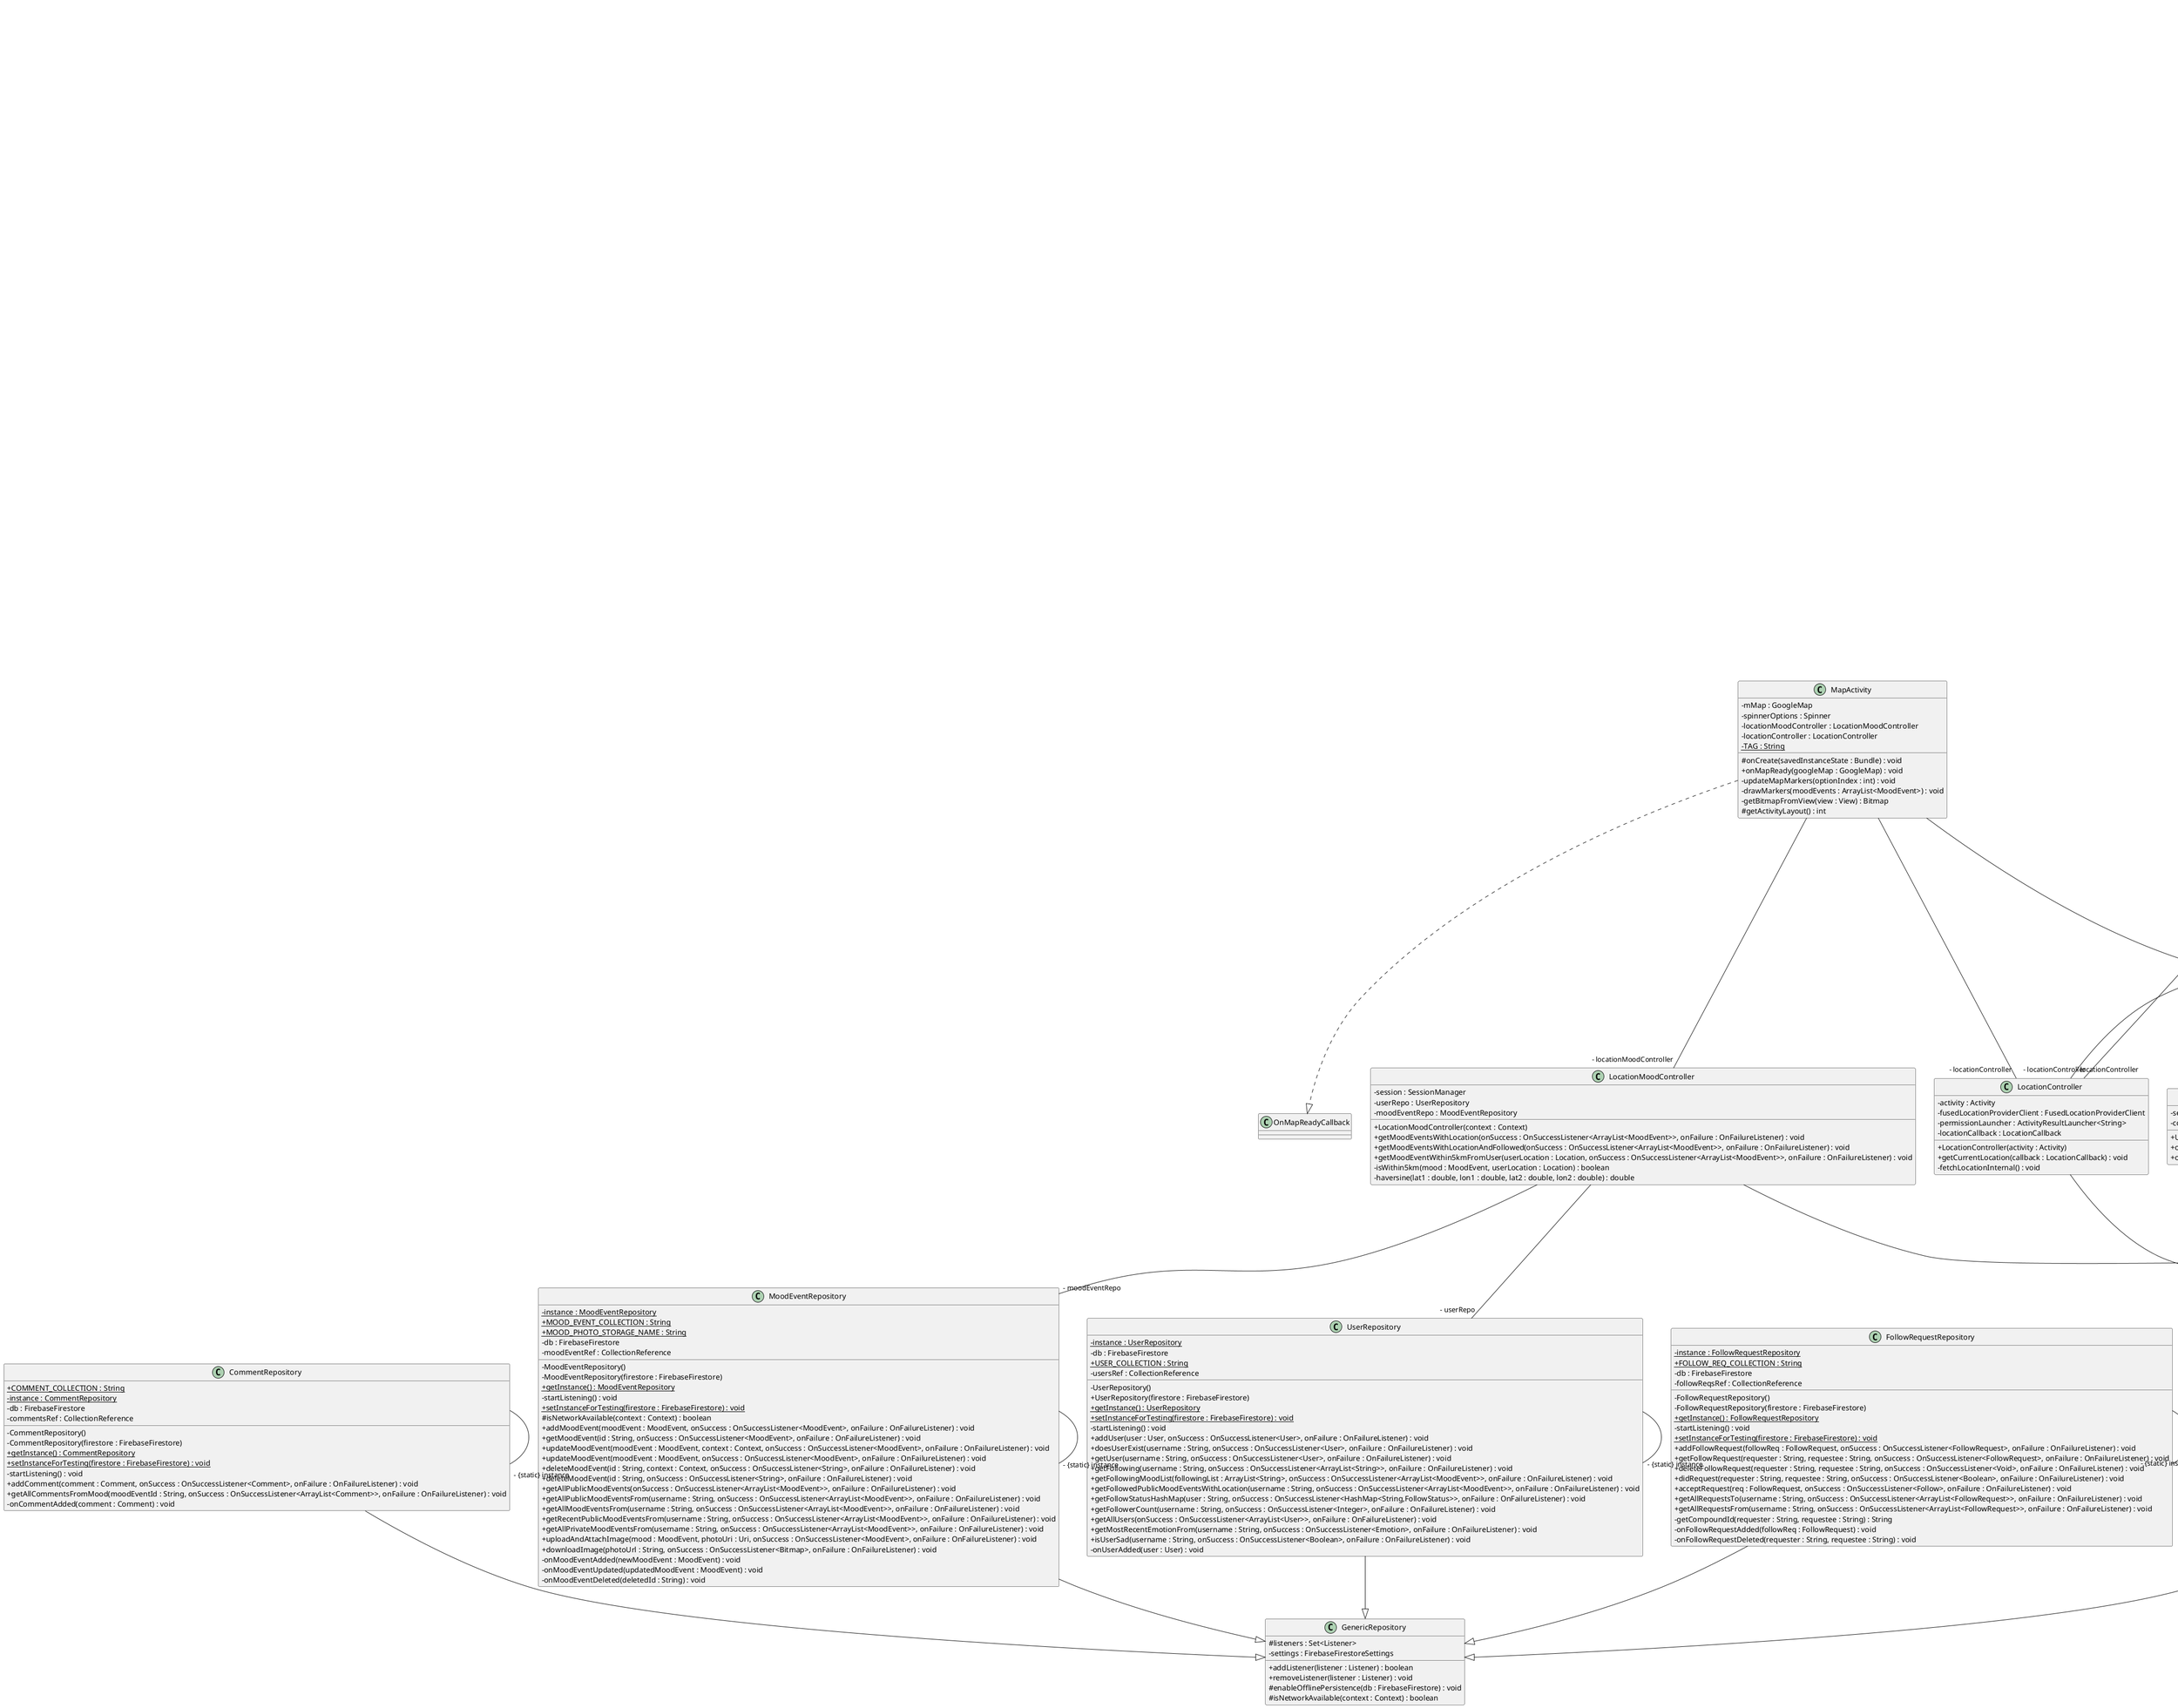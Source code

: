 @startuml
skinparam classAttributeIconSize 0
class FollowRequestsActivity{
controller : FollowRequestController
NoFollowRequests : TextView
+ setvisible() : void
+ setnotvisible() : void
# onCreate(savedInstanceState : Bundle) : void
# getActivityLayout() : int
}
FollowRequestsActivity --|> BaseActivity
class MoodHistoryController{
- poster : String
+ MoodHistoryController(context : Context, poster : String, onSuccess : OnSuccessListener<Void>, onFailure : OnFailureListener)
+ doesBelongInOriginal(mood : MoodEvent) : boolean
+ isPosterAllowed(poster : String) : boolean
}
MoodHistoryController --|> MoodListController
class MoodEvent{
+ {static} CREATOR : Creator<MoodEvent>
- id : String
- creationDateTime : Timestamp
- posterUsername : String
- dateTime : Timestamp
- emotion : Emotion
- isPrivate : Boolean
- socialSituation : SocialSituation
- text : String
- photoURL : String
- location : GeoPoint
+ MoodEvent()
+ MoodEvent(id : String, creationDateTime : Timestamp, posterUsername : String, dateTime : Timestamp, emotion : Emotion)
# MoodEvent(in : Parcel)
+ getId() : String
+ setId(id : String) : void
+ getCreationDateTime() : Timestamp
+ setCreationDateTime(creationDateTime : Timestamp) : void
+ getDateTime() : Timestamp
+ setDateTime(dateTime : Timestamp) : void
+ getPosterUsername() : String
+ setPosterUsername(posterUsername : String) : void
+ getEmotion() : Emotion
+ setEmotion(emotion : Emotion) : void
+ getSocialSituation() : SocialSituation
+ setSocialSituation(socialSituation : SocialSituation) : void
+ getText() : String
+ setText(text : String) : void
+ getPhotoURL() : String
+ setPhotoURL(photoURL : String) : void
+ getLocation() : GeoPoint
+ setLocation(location : GeoPoint) : void
+ getIsPrivate() : Boolean
+ setIsPrivate(isPrivate : Boolean) : void
+ getStability() : int
+ describeContents() : int
+ writeToParcel(parcel : Parcel, i : int) : void
+ equals(obj : Object) : boolean
+ hashCode() : int
+ toString() : String
}
MoodEvent ..|> Serializable
MoodEvent ..|> Parcelable
class FollowRequestRepository{
- {static} instance : FollowRequestRepository
+ {static} FOLLOW_REQ_COLLECTION : String
- db : FirebaseFirestore
- followReqsRef : CollectionReference
- FollowRequestRepository()
- FollowRequestRepository(firestore : FirebaseFirestore)
+ {static} getInstance() : FollowRequestRepository
- startListening() : void
+ {static} setInstanceForTesting(firestore : FirebaseFirestore) : void
+ addFollowRequest(followReq : FollowRequest, onSuccess : OnSuccessListener<FollowRequest>, onFailure : OnFailureListener) : void
+ getFollowRequest(requester : String, requestee : String, onSuccess : OnSuccessListener<FollowRequest>, onFailure : OnFailureListener) : void
+ deleteFollowRequest(requester : String, requestee : String, onSuccess : OnSuccessListener<Void>, onFailure : OnFailureListener) : void
+ didRequest(requester : String, requestee : String, onSuccess : OnSuccessListener<Boolean>, onFailure : OnFailureListener) : void
+ acceptRequest(req : FollowRequest, onSuccess : OnSuccessListener<Follow>, onFailure : OnFailureListener) : void
+ getAllRequestsTo(username : String, onSuccess : OnSuccessListener<ArrayList<FollowRequest>>, onFailure : OnFailureListener) : void
+ getAllRequestsFrom(username : String, onSuccess : OnSuccessListener<ArrayList<FollowRequest>>, onFailure : OnFailureListener) : void
- getCompoundId(requester : String, requestee : String) : String
- onFollowRequestAdded(followReq : FollowRequest) : void
- onFollowRequestDeleted(requester : String, requestee : String) : void
}
FollowRequestRepository --|> GenericRepository
class LoginActivity{
- usernameEditText : EditText
- loginController : LoginController
# onCreate(savedInstanceState : Bundle) : void
- loginUser() : void
}
LoginActivity --|> AppCompatActivity
class LocationController{
- activity : Activity
- fusedLocationProviderClient : FusedLocationProviderClient
- permissionLauncher : ActivityResultLauncher<String>
- locationCallback : LocationCallback
+ LocationController(activity : Activity)
+ getCurrentLocation(callback : LocationCallback) : void
- fetchLocationInternal() : void
}
class UpdateOrDeleteMoodEventActivity{
- imageCache : LruCache<String,Bitmap>
- spinnerMood : Spinner
- spinnerSocial : Spinner
- checkShareLocation : CheckBox
- privateCheckbox : CheckBox
- moodTextEditText : EditText
- updateOrDeleteMoodEventController : UpdateOrDeleteMoodEventController
- locationController : LocationController
- photoImgView : ImageView
- {static} LOCATION_PERMISSION_REQUEST_CODE : int
# onCreate(savedInstanceState : Bundle) : void
- onUpdateMoodEvent(moodToUpdate : MoodEvent) : void
- onDeleteMoodEvent(moodEventToUpdateOrDelete : MoodEvent) : void
- initializeBorderColors() : void
+ onRequestPermissionsResult(requestCode : int, permissions : String[], grantResults : int[]) : void
- handleException(e : Exception) : void
}
UpdateOrDeleteMoodEventActivity --|> AppCompatActivity
class FollowingMoodEventListActivity{
# onCreate(savedInstanceState : Bundle) : void
}
FollowingMoodEventListActivity --|> MoodListActivity
class UserRepository{
- {static} instance : UserRepository
- db : FirebaseFirestore
+ {static} USER_COLLECTION : String
- usersRef : CollectionReference
- UserRepository()
+ UserRepository(firestore : FirebaseFirestore)
+ {static} getInstance() : UserRepository
+ {static} setInstanceForTesting(firestore : FirebaseFirestore) : void
- startListening() : void
+ addUser(user : User, onSuccess : OnSuccessListener<User>, onFailure : OnFailureListener) : void
+ doesUserExist(username : String, onSuccess : OnSuccessListener<User>, onFailure : OnFailureListener) : void
+ getUser(username : String, onSuccess : OnSuccessListener<User>, onFailure : OnFailureListener) : void
+ getFollowing(username : String, onSuccess : OnSuccessListener<ArrayList<String>>, onFailure : OnFailureListener) : void
+ getFollowingMoodList(followingList : ArrayList<String>, onSuccess : OnSuccessListener<ArrayList<MoodEvent>>, onFailure : OnFailureListener) : void
+ getFollowedPublicMoodEventsWithLocation(username : String, onSuccess : OnSuccessListener<ArrayList<MoodEvent>>, onFailure : OnFailureListener) : void
+ getFollowStatusHashMap(user : String, onSuccess : OnSuccessListener<HashMap<String,FollowStatus>>, onFailure : OnFailureListener) : void
+ getFollowerCount(username : String, onSuccess : OnSuccessListener<Integer>, onFailure : OnFailureListener) : void
+ getAllUsers(onSuccess : OnSuccessListener<ArrayList<User>>, onFailure : OnFailureListener) : void
+ getMostRecentEmotionFrom(username : String, onSuccess : OnSuccessListener<Emotion>, onFailure : OnFailureListener) : void
+ isUserSad(username : String, onSuccess : OnSuccessListener<Boolean>, onFailure : OnFailureListener) : void
- onUserAdded(user : User) : void
}
UserRepository --|> GenericRepository
class LoginController{
- authManager : AuthManager
+ LoginController()
+ LoginController(context : Context)
+ onLoginUser(username : String, password : String, onSuccess : OnSuccessListener<User>, onFailure : OnFailureListener) : void
+ setAuthManager(authManager : AuthManager) : void
}
class ImageViewScrolling{
- currentImage : ImageView
- nextImage : ImageView
- oldValue : int
- eventEnd : SpinEventEndListener
+ ImageViewScrolling(context : Context)
+ ImageViewScrolling(context : Context, attrs : AttributeSet)
- init(context : Context) : void
+ setValueRandom(imageIndex : int, rotateCount : int) : void
- setImage(imageView : ImageView, index : int) : void
+ getValue() : int
+ setEventEnd(eventEnd : SpinEventEndListener) : void
}
ImageViewScrolling --|> FrameLayout
class DiscoverActivity{
# onCreate(savedInstanceState : Bundle) : void
}
DiscoverActivity --|> MoodListActivity
class PersonalJournalController{
+ PersonalJournalController(context : Context, onSuccess : OnSuccessListener<Void>, onFailure : OnFailureListener)
+ doesBelongInOriginal(mood : MoodEvent) : boolean
+ isPosterAllowed(poster : String) : boolean
}
PersonalJournalController --|> MoodListController
class FollowButton{
- context : Context
- loggedInUser : String
- profileUser : String
- followStatus : UserRepository.FollowStatus
+ FollowButton(context : Context, attrs : AttributeSet)
+ initialize(profileUser : String, followStatus : UserRepository.FollowStatus) : void
- setStyles() : void
- onClick(view : View) : void
+ hide() : void
- handleException(e : Exception) : void
+ setFollowStatus(followStatus : UserRepository.FollowStatus) : void
+ getFollowStatus() : UserRepository.FollowStatus
}
FollowButton --|> AppCompatButton
class MoodEventRepository{
- {static} instance : MoodEventRepository
+ {static} MOOD_EVENT_COLLECTION : String
+ {static} MOOD_PHOTO_STORAGE_NAME : String
- db : FirebaseFirestore
- moodEventRef : CollectionReference
- MoodEventRepository()
- MoodEventRepository(firestore : FirebaseFirestore)
+ {static} getInstance() : MoodEventRepository
- startListening() : void
+ {static} setInstanceForTesting(firestore : FirebaseFirestore) : void
# isNetworkAvailable(context : Context) : boolean
+ addMoodEvent(moodEvent : MoodEvent, onSuccess : OnSuccessListener<MoodEvent>, onFailure : OnFailureListener) : void
+ getMoodEvent(id : String, onSuccess : OnSuccessListener<MoodEvent>, onFailure : OnFailureListener) : void
+ updateMoodEvent(moodEvent : MoodEvent, context : Context, onSuccess : OnSuccessListener<MoodEvent>, onFailure : OnFailureListener) : void
+ updateMoodEvent(moodEvent : MoodEvent, onSuccess : OnSuccessListener<MoodEvent>, onFailure : OnFailureListener) : void
+ deleteMoodEvent(id : String, context : Context, onSuccess : OnSuccessListener<String>, onFailure : OnFailureListener) : void
+ deleteMoodEvent(id : String, onSuccess : OnSuccessListener<String>, onFailure : OnFailureListener) : void
+ getAllPublicMoodEvents(onSuccess : OnSuccessListener<ArrayList<MoodEvent>>, onFailure : OnFailureListener) : void
+ getAllPublicMoodEventsFrom(username : String, onSuccess : OnSuccessListener<ArrayList<MoodEvent>>, onFailure : OnFailureListener) : void
+ getAllMoodEventsFrom(username : String, onSuccess : OnSuccessListener<ArrayList<MoodEvent>>, onFailure : OnFailureListener) : void
+ getRecentPublicMoodEventsFrom(username : String, onSuccess : OnSuccessListener<ArrayList<MoodEvent>>, onFailure : OnFailureListener) : void
+ getAllPrivateMoodEventsFrom(username : String, onSuccess : OnSuccessListener<ArrayList<MoodEvent>>, onFailure : OnFailureListener) : void
+ uploadAndAttachImage(mood : MoodEvent, photoUri : Uri, onSuccess : OnSuccessListener<MoodEvent>, onFailure : OnFailureListener) : void
+ downloadImage(photoUrl : String, onSuccess : OnSuccessListener<Bitmap>, onFailure : OnFailureListener) : void
- onMoodEventAdded(newMoodEvent : MoodEvent) : void
- onMoodEventUpdated(updatedMoodEvent : MoodEvent) : void
- onMoodEventDeleted(deletedId : String) : void
}
MoodEventRepository --|> GenericRepository
class SearchResultArrayAdapter{
- context : Context
- users : ArrayList<User>
- followStatus : HashMap<String,UserRepository.FollowStatus>
- emotionCache : HashMap<String,Emotion>
+ SearchResultArrayAdapter(context : Context, users : ArrayList<User>, followStatus : HashMap<String,UserRepository.FollowStatus>)
+ getView(position : int, convertView : View, parent : ViewGroup) : View
+ followStatusPut(otherUser : String, status : UserRepository.FollowStatus) : void
}
SearchResultArrayAdapter --|> ArrayAdapter
class SearchController{
- context : Context
- session : SessionManager
- allUsers : ArrayList<User>
- searchResult : ArrayList<User>
- adapter : SearchResultArrayAdapter
- followStatus : HashMap<String,UserRepository.FollowStatus>
+ SearchController(context : Context)
+ initializeAdapter(onSuccess : OnSuccessListener<Void>, onFailure : OnFailureListener) : void
+ searchUsers(searchText : String) : void
+ onUserAdded(newUser : User) : void
+ onFollowAdded(follow : Follow) : void
+ onFollowDeleted(followerUsername : String, followedUsername : String) : void
+ onFollowRequestAdded(followRequest : FollowRequest) : void
+ onFollowRequestDeleted(requester : String, requestee : String) : void
+ getAdapter() : SearchResultArrayAdapter
# notifyAdapter() : void
}
SearchController ..|> UserListener
SearchController ..|> FollowListener
SearchController ..|> FollowRequestListener
class User{
- username : String
- hashedPassword : String
- name : String
- email : String
- joinDateTime : Timestamp
+ User()
+ User(username : String, hashedPassword : String, name : String, email : String)
+ User(username : String, hashedPassword : String, name : String, email : String, joinDateTime : Timestamp)
+ getUsername() : String
+ setUsername(username : String) : void
+ getHashedPassword() : String
+ setHashedPassword(hashedPassword : String) : void
+ getName() : String
+ setName(name : String) : void
+ getEmail() : String
+ setEmail(email : String) : void
+ getJoinDateTime() : Timestamp
+ setJoinDateTime(joinDateTime : Timestamp) : void
}
User ..|> Serializable
class Comment{
- id : String
- moodEventId : String
- timestamp : Timestamp
- posterUsername : String
- text : String
+ Comment()
+ getId() : String
+ setId(id : String) : void
+ getMoodEventId() : String
+ setMoodEventId(moodEventId : String) : void
+ getTimestamp() : Timestamp
+ setTimestamp(timestamp : Timestamp) : void
+ getPosterUsername() : String
+ setPosterUsername(posterUsername : String) : void
+ getText() : String
+ setText(text : String) : void
}
Comment ..|> Serializable
class UserProfileActivity{
- controller : MoodListController
- followButton : FollowButton
- session : SessionManager
- targetUser : String
- followerCountTv : TextView
- moodListView : MoodListView
- backBtn : ImageButton
# onCreate(savedInstanceState : Bundle) : void
# getActivityLayout() : int
+ onFollowAdded(follow : Follow) : void
+ onFollowDeleted(followerUsername : String, followedUsername : String) : void
- initMyProfile() : void
+ onFollowRequestAdded(followRequest : FollowRequest) : void
+ onFollowRequestDeleted(requester : String, requestee : String) : void
}
UserProfileActivity ..|> FollowListener
UserProfileActivity ..|> FollowRequestListener
UserProfileActivity --|> BaseActivity
class BaseActivity{
- MOOD_FOLLOWING_LIST_UNSELECTED : Drawable
- MOOD_FOLLOWING_LIST_SELECTED : Drawable
- DISCOVER_UNSELECTED : Drawable
- DISCOVER_SELECTED : Drawable
- SEARCH_UNSELECTED : Drawable
- SEARCH_SELECTED : Drawable
- MAP_UNSELECTED : Drawable
- MAP_SELECTED : Drawable
- PROFILE_UNSELECTED : Drawable
- PROFILE_SELECTED : Drawable
- moodFollowingListBtn : ImageButton
- discoverBtn : ImageButton
- searchBtn : ImageButton
- mapBtn : ImageButton
- profileBtn : ImageButton
# onCreate(savedInstanceState : Bundle) : void
# {abstract} getActivityLayout() : int
# deselectAllHeaderButtons() : void
# selectMoodFollowingListHeaderButton() : void
# selectDiscoverHeaderButton() : void
# selectSearchHeaderButton() : void
# selectMapHeaderButton() : void
# selectProfileHeaderButton() : void
}
BaseActivity --|> AppCompatActivity
class FollowRequest{
- requester : String
- requestee : String
- timestamp : Timestamp
+ FollowRequest()
+ FollowRequest(requester : String, requestee : String, timestamp : Timestamp)
+ getRequester() : String
+ setRequester(requester : String) : void
+ getRequestee() : String
+ setRequestee(requestee : String) : void
+ getTimestamp() : Timestamp
+ setTimestamp(timestamp : Timestamp) : void
}
FollowRequest ..|> Serializable
class FollowRequestController{
- user : String
- context : Context
- adapter : FollowRequestArrayAdapter
- reqs : ArrayList<FollowRequest>
+ FollowRequestController()
+ FollowRequestController(context : Context, onSuccess : OnSuccessListener<Void>, onFailure : OnFailureListener)
+ onFollowRequestAdded(followRequest : FollowRequest) : void
+ onFollowRequestDeleted(requester : String, requestee : String) : void
# insertReq(req : FollowRequest) : void
- notifyAdapter() : void
+ getAdapter() : FollowRequestArrayAdapter
+ getReqs() : ArrayList<FollowRequest>
+ setReqs(reqs : ArrayList<FollowRequest>) : void
- updateEmptyState() : void
}
FollowRequestController ..|> FollowRequestListener
class LocationMoodController{
- session : SessionManager
- userRepo : UserRepository
- moodEventRepo : MoodEventRepository
+ LocationMoodController(context : Context)
+ getMoodEventsWithLocation(onSuccess : OnSuccessListener<ArrayList<MoodEvent>>, onFailure : OnFailureListener) : void
+ getMoodEventsWithLocationAndFollowed(onSuccess : OnSuccessListener<ArrayList<MoodEvent>>, onFailure : OnFailureListener) : void
+ getMoodEventWithin5kmFromUser(userLocation : Location, onSuccess : OnSuccessListener<ArrayList<MoodEvent>>, onFailure : OnFailureListener) : void
- isWithin5km(mood : MoodEvent, userLocation : Location) : boolean
- haversine(lat1 : double, lon1 : double, lat2 : double, lon2 : double) : double
}
class DiscoverController{
+ DiscoverController(context : Context, onSuccess : OnSuccessListener<Void>, onFailure : OnFailureListener)
+ doesBelongInOriginal(mood : MoodEvent) : boolean
+ isPosterAllowed(poster : String) : boolean
}
DiscoverController --|> MoodListController
class SignUpController{
- authManager : AuthManager
+ SignUpController()
+ SignUpController(context : Context)
+ onSignUpUser(email : String, confirmEmail : String, name : String, username : String, password : String, confirmPassword : String, onSuccess : OnSuccessListener<User>, onFailure : OnFailureListener) : void
}
class MoodAddActivity{
- {static} TAG : String
- {static} SELECT_PICTURE : int
- addMoodController : AddMoodController
- locationController : LocationController
- session : SessionManager
- spinnerMood : Spinner
- spinnerSocial : Spinner
- checkShareLocation : CheckBox
- privateCheckBox : CheckBox
- etReasonWhyText : EditText
- datePicked : EditText
- btnInsertImage : ImageButton
- btnSubmit : Button
- selectedImageUri : Uri
- socialSituation : SocialSituation
# onCreate(savedInstanceState : Bundle) : void
- initViews() : void
- setupMoodSpinner() : void
- setupSocialSpinner() : void
- setupDatePicker() : void
- setupListeners() : void
- handleSubmit() : void
- submitMood(mood : MoodEvent) : void
# onActivityResult(requestCode : int, resultCode : int, data : Intent) : void
}
MoodAddActivity --|> AppCompatActivity
class CommentArrayAdapter{
- context : Context
- commentsForMoodEvent : ArrayList<Comment>
+ CommentArrayAdapter(context : Context, comments : ArrayList<Comment>)
+ getView(position : int, convertView : View, parent : ViewGroup) : View
}
CommentArrayAdapter --|> ArrayAdapter
class SearchActivity{
- controller : SearchController
# onCreate(savedInstanceState : Bundle) : void
# getActivityLayout() : int
}
SearchActivity --|> BaseActivity
class MapActivity{
- mMap : GoogleMap
- spinnerOptions : Spinner
- locationMoodController : LocationMoodController
- locationController : LocationController
- {static} TAG : String
# onCreate(savedInstanceState : Bundle) : void
+ onMapReady(googleMap : GoogleMap) : void
- updateMapMarkers(optionIndex : int) : void
- drawMarkers(moodEvents : ArrayList<MoodEvent>) : void
- getBitmapFromView(view : View) : Bitmap
# getActivityLayout() : int
}
MapActivity ..|> OnMapReadyCallback
MapActivity --|> BaseActivity
class SignUpActivity{
- signUpController : SignUpController
- nameField : EditText
- emailField : EditText
- confirmEmailField : EditText
- usernameField : EditText
- passwordField : EditText
- confirmPasswordField : EditText
# onCreate(savedInstanceState : Bundle) : void
- signUpUser() : void
}
SignUpActivity --|> AppCompatActivity
class MoodEventArrayAdapter{
- isUsernameActive : boolean
- moodEvents : ArrayList<MoodEvent>
- context : Context
- followStatus : HashMap<String,UserRepository.FollowStatus>
- imageCache : LruCache<String,Bitmap>
+ MoodEventArrayAdapter(context : Context, moodEvents : ArrayList<MoodEvent>, followStatus : HashMap<String,UserRepository.FollowStatus>)
+ getView(position : int, convertView : View, parent : ViewGroup) : View
+ getItemViewType(position : int) : int
+ getViewTypeCount() : int
- handleException(e : Exception) : void
+ followStatusPut(otherUser : String, status : UserRepository.FollowStatus) : void
+ deactivateUsernames() : void
}
MoodEventArrayAdapter --|> ArrayAdapter
class SlotMachineActivity{
+ {static} IMG_COUNT : int
- spinBtn : Button
- image : ImageViewScrolling
- image2 : ImageViewScrolling
- image3 : ImageViewScrolling
- textScore : TextView
- countDone : int
- score : int
# onCreate(savedInstanceState : Bundle) : void
+ onSpinFinish(result : int, count : int) : void
}
SlotMachineActivity ..|> SpinEventEndListener
SlotMachineActivity --|> AppCompatActivity
class GenericTextWatcher{
- editText : EditText
- errorMsg : String
- confrimEditText : EditText
- reasonWhy : String
+ GenericTextWatcher(editText : EditText, errorMsg : String)
+ GenericTextWatcher(editText : EditText, confrimEditText : EditText, errorMsg : String)
+ GenericTextWatcher(editText : EditText, errorMsg : String, reasonWhy : String)
+ beforeTextChanged(charSequence : CharSequence, i : int, i1 : int, i2 : int) : void
+ onTextChanged(charSequence : CharSequence, i : int, i1 : int, i2 : int) : void
+ afterTextChanged(editable : Editable) : void
+ valid() : void
+ validateReasonWhy() : void
}
GenericTextWatcher ..|> TextWatcher
class MoodListController{
# context : Context
# filter : MoodEventListFilter
# originalMoodEventList : ArrayList<MoodEvent>
# filteredMoodEventList : ArrayList<MoodEvent>
# moodAdapter : MoodEventArrayAdapter
# session : SessionManager
- view : MoodListActivity
+ MoodListController(context : Context)
# initializeArrayAdapter(moodEvents : ArrayList<MoodEvent>, followStatus : HashMap<String,UserRepository.FollowStatus>) : void
- initSlotMachineAd() : void
+ checkIfSlotMachineAdShouldShow() : void
+ {abstract} doesBelongInOriginal(mood : MoodEvent) : boolean
+ {abstract} isPosterAllowed(poster : String) : boolean
+ saveFilter() : void
+ onFollowAdded(follow : Follow) : void
+ onFollowDeleted(followerUsername : String, followedUsername : String) : void
+ onFollowRequestAdded(followRequest : FollowRequest) : void
+ onFollowRequestDeleted(requester : String, requestee : String) : void
# shouldUpdateOnFollowStatusUpdate(user : String, poster : String) : boolean
+ onMoodEventAdded(newMoodEvent : MoodEvent) : void
+ onMoodEventDeleted(deletedId : String) : void
+ onMoodEventUpdated(updatedMoodEvent : MoodEvent) : void
# insertMoodEventSortedDateTime(sortedMoods : ArrayList<MoodEvent>, mood : MoodEvent) : void
# notifyAdapter() : void
# handleError(msg : String, e : Exception) : void
+ getFilter() : MoodEventListFilter
+ getMoodAdapter() : MoodEventArrayAdapter
}
MoodListController ..|> MoodEventListener
MoodListController ..|> FollowListener
MoodListController ..|> FollowRequestListener
class MoodListView{
- context : Context
- isSlotMachineAdOn : Boolean
+ MoodListView(context : Context)
+ MoodListView(context : Context, attrs : AttributeSet)
+ setAdapter(adapter : MoodEventArrayAdapter) : void
+ setSlotMachineAdOn(slotMachineAdOn : Boolean) : void
}
MoodListView --|> ListView
class MarkerData{
coordinate : LatLng
emoticon : String
username : String
MarkerData(coordinate : LatLng, emoticon : String, username : String)
}
class AddMoodController{
- loggedInUser : String
- context : Context
+ AddMoodController()
+ AddMoodController(context : Context)
+ onSubmitMood(mood : MoodEvent, photoUri : Uri, onSuccess : OnSuccessListener<MoodEvent>, onFailure : OnFailureListener) : void
- getImageSize(imageUri : Uri) : long
+ setLoggedInUser(loggedInUser : String) : void
}
class SessionManager{
- {static} preferenceName : String
- {static} isLoggedInKey : String
- {static} usernameKey : String
- prefs : SharedPreferences
- editor : SharedPreferences.Editor
+ SessionManager(context : Context)
+ saveSession(username : String) : void
+ isLoggedIn() : boolean
+ getUsername() : String
+ logout() : void
}
class FollowRepository{
- {static} instance : FollowRepository
+ {static} FOLLOW_COLLECTION : String
- db : FirebaseFirestore
- followsRef : CollectionReference
- FollowRepository()
- FollowRepository(firestore : FirebaseFirestore)
+ {static} getInstance() : FollowRepository
- startListening() : void
+ {static} setInstanceForTesting(firestore : FirebaseFirestore) : void
+ addFollow(follow : Follow, onSuccess : OnSuccessListener<Follow>, onFailure : OnFailureListener) : void
+ getFollow(followerUsername : String, followedUsername : String, onSuccess : OnSuccessListener<Follow>, onFailure : OnFailureListener) : void
+ deleteFollow(followerUsername : String, followedUsername : String, onSuccess : OnSuccessListener<Void>, onFailure : OnFailureListener) : void
+ isFollowing(followerUsername : String, followedUsername : String, onSuccess : OnSuccessListener<Boolean>, onFailure : OnFailureListener) : void
+ {static} getCompoundId(followerUsername : String, followedUsername : String) : String
- onFollowAdded(follow : Follow) : void
- onFollowDeleted(followerUsername : String, followedUsername : String) : void
}
FollowRepository --|> GenericRepository
class FollowingMoodListController{
- moodCount : HashMap<String,Integer>
+ FollowingMoodListController(context : Context, onSuccess : OnSuccessListener<Void>, onFailure : OnFailureListener)
- isFollowing(username : String) : boolean
- insertInMoodLists(mood : MoodEvent) : boolean
- removeFromMoodLists(id : String) : boolean
+ doesBelongInOriginal(mood : MoodEvent) : boolean
+ isPosterAllowed(poster : String) : boolean
+ onMoodEventAdded(newMoodEvent : MoodEvent) : void
+ onMoodEventUpdated(updatedMoodEvent : MoodEvent) : void
+ onMoodEventDeleted(deletedId : String) : void
+ onFollowAdded(follow : Follow) : void
+ onFollowDeleted(followerUsername : String, followedUsername : String) : void
}
FollowingMoodListController --|> MoodListController
class MainActivity{
# onCreate(savedInstanceState : Bundle) : void
}
MainActivity --|> AppCompatActivity
class Follow{
- followerUsername : String
- followedUsername : String
- timestamp : Timestamp
+ Follow()
+ Follow(followerUser : String, followedUser : String)
+ Follow(followerUsername : String, followedUsername : String, timestamp : Timestamp)
+ getFollowerUsername() : String
+ setFollowerUsername(followerUsername : String) : void
+ getFollowedUsername() : String
+ setFollowedUsername(followedUsername : String) : void
+ getTimestamp() : Timestamp
+ setTimestamp(timestamp : Timestamp) : void
}
Follow ..|> Serializable
class AuthManager{
- sessionManager : SessionManager
+ AuthManager(context : Context)
+ login(username : String, password : String, onSuccess : OnSuccessListener<User>, onFailure : OnFailureListener) : void
+ signUp(username : String, password : String, name : String, email : String, onSuccess : OnSuccessListener<User>, onFailure : OnFailureListener) : void
- hashPassword(password : String) : String
}
class GenericRepository{
# listeners : Set<Listener>
- settings : FirebaseFirestoreSettings
+ addListener(listener : Listener) : boolean
+ removeListener(listener : Listener) : void
# enableOfflinePersistence(db : FirebaseFirestore) : void
# isNetworkAvailable(context : Context) : boolean
}
class MoodEventListFilter{
- minDateTime : Timestamp
- maxDateTime : Timestamp
- emotion : Emotion
- reasonWhyTextKeyword : String
- sharedLocation : boolean
+ MoodEventListFilter()
+ MoodEventListFilter(minDateTime : Timestamp, maxDateTime : Timestamp, emotion : Emotion, reasonWhyTextKeyword : String, sharedLocation : boolean)
+ applyFilter(unfilteredMoodEventList : ArrayList<MoodEvent>) : ArrayList<MoodEvent>
+ wouldBeFiltered(mood : MoodEvent) : boolean
+ getMinDateTime() : Timestamp
+ setMinDateTime(minDateTime : Timestamp) : void
+ clearMinDateTime() : void
+ getMaxDateTime() : Timestamp
+ setMaxDateTime(maxDateTime : Timestamp) : void
+ clearMaxDateTime() : void
+ getEmotion() : Emotion
+ setEmotion(emotion : Emotion) : void
+ clearEmotion() : void
+ getReasonWhyTextKeyword() : String
+ setReasonWhyTextKeyword(reasonWhyTextKeyword : String) : void
+ clearReasonWhyKeyword() : void
+ setSharedLocation() : void
+ clearSharedLocation() : void
}
class EnhancedMoodActivity{
- controller : CommentController
- mood : MoodEvent
# onCreate(savedInstanceState : Bundle) : void
- populateUI() : void
- setUpPhotoDisplay() : void
- handleException(e : Exception) : void
}
EnhancedMoodActivity --|> AppCompatActivity
class MoodListActivity{
# controller : MoodListController
# moodListView : MoodListView
- slotMachineAdView : View
# onCreate(savedInstanceState : Bundle) : void
- initializeMinDateFilter() : void
- initializeMaxDateFilter() : void
- initializeEmotionSpinner() : void
- initializeReasonWhyKeywordFilter() : void
- showDatePickerDialog(defaultTimestamp : Timestamp, listener : DatePickerDialog.OnDateSetListener) : void
+ showSlotMachineAd(show : boolean) : void
# getActivityLayout() : int
# handleException(e : Exception) : void
+ getSlotMachineAdView() : View
+ getMoodListView() : MoodListView
}
MoodListActivity --|> BaseActivity
class FollowRequestArrayAdapter{
- context : Context
- requests : ArrayList<FollowRequest>
+ FollowRequestArrayAdapter(context : Context, reqs : ArrayList<FollowRequest>)
+ getView(position : int, convertView : View, parent : ViewGroup) : View
- handleException(e : Exception) : void
}
FollowRequestArrayAdapter --|> ArrayAdapter
class CommentController{
- commenter : String
- context : Context
- commentArrayAdapter : CommentArrayAdapter
- commentsList : ArrayList<Comment>
- moodEventToComment : MoodEvent
+ CommentController(moodEvent : MoodEvent, context : Context, onSuccessListener : OnSuccessListener<Void>, onFailureListener : OnFailureListener)
+ onCommentAdded(comment : Comment) : void
- notifyAdapter() : void
+ getAdapter() : CommentArrayAdapter
+ addComment(commentText : String) : void
}
CommentController ..|> CommentListener
class CommentRepository{
+ {static} COMMENT_COLLECTION : String
- {static} instance : CommentRepository
- db : FirebaseFirestore
- commentsRef : CollectionReference
- CommentRepository()
- CommentRepository(firestore : FirebaseFirestore)
+ {static} getInstance() : CommentRepository
+ {static} setInstanceForTesting(firestore : FirebaseFirestore) : void
- startListening() : void
+ addComment(comment : Comment, onSuccess : OnSuccessListener<Comment>, onFailure : OnFailureListener) : void
+ getAllCommentsFromMood(moodEventId : String, onSuccess : OnSuccessListener<ArrayList<Comment>>, onFailure : OnFailureListener) : void
- onCommentAdded(comment : Comment) : void
}
CommentRepository --|> GenericRepository
class UpdateOrDeleteMoodEventController{
- session : SessionManager
- context : Context
+ UpdateOrDeleteMoodEventController(context : Context)
+ onUpdateMoodEvent(moodEvent : MoodEvent, onSuccess : OnSuccessListener<MoodEvent>, onFailure : OnFailureListener) : void
+ onDeleteMoodEvent(moodEvent : MoodEvent, onSuccess : OnSuccessListener<String>, onFailure : OnFailureListener) : void
}
FollowRequestsActivity--"controller" FollowRequestController
MoodEvent--"- emotion" Emotion
MoodEvent--"- socialSituation" SocialSituation
FollowRequestRepository--"- {static} instance" FollowRequestRepository
LoginActivity--"- loginController" LoginController
LocationController--"- locationCallback" LocationCallback
UpdateOrDeleteMoodEventActivity--"- updateOrDeleteMoodEventController" UpdateOrDeleteMoodEventController
UpdateOrDeleteMoodEventActivity--"- locationController" LocationController
UserRepository--"- {static} instance" UserRepository
LoginController--"- authManager" AuthManager
ImageViewScrolling--"- eventEnd" SpinEventEndListener
MoodEventRepository--"- {static} instance" MoodEventRepository
SearchController--"- session" SessionManager
SearchController--"- adapter" SearchResultArrayAdapter
UserProfileActivity--"- controller" MoodListController
UserProfileActivity--"- followButton" FollowButton
UserProfileActivity--"- session" SessionManager
UserProfileActivity--"- moodListView" MoodListView
FollowRequestController--"- adapter" FollowRequestArrayAdapter
LocationMoodController--"- session" SessionManager
LocationMoodController--"- userRepo" UserRepository
LocationMoodController--"- moodEventRepo" MoodEventRepository
SignUpController--"- authManager" AuthManager
MoodAddActivity--"- addMoodController" AddMoodController
MoodAddActivity--"- locationController" LocationController
MoodAddActivity--"- session" SessionManager
MoodAddActivity--"- socialSituation" SocialSituation
SearchActivity--"- controller" SearchController
MapActivity--"- locationMoodController" LocationMoodController
MapActivity--"- locationController" LocationController
SignUpActivity--"- signUpController" SignUpController
SlotMachineActivity--"- image" ImageViewScrolling
SlotMachineActivity--"- image2" ImageViewScrolling
SlotMachineActivity--"- image3" ImageViewScrolling
MoodListController--"# filter" MoodEventListFilter
MoodListController--"# moodAdapter" MoodEventArrayAdapter
MoodListController--"# session" SessionManager
MoodListController--"- view" MoodListActivity
FollowRepository--"- {static} instance" FollowRepository
AuthManager--"- sessionManager" SessionManager
MoodEventListFilter--"- emotion" Emotion
EnhancedMoodActivity--"- controller" CommentController
EnhancedMoodActivity--"- mood" MoodEvent
MoodListActivity--"# controller" MoodListController
MoodListActivity--"# moodListView" MoodListView
CommentController--"- commentArrayAdapter" CommentArrayAdapter
CommentController--"- moodEventToComment" MoodEvent
CommentRepository--"- {static} instance" CommentRepository
UpdateOrDeleteMoodEventController--"- session" SessionManager
interface CommentListener{
onCommentAdded(comment : Comment) : void
}
interface MoodEventListener{
onMoodEventAdded(newMoodEvent : MoodEvent) : void
onMoodEventUpdated(updatedMoodEvent : MoodEvent) : void
onMoodEventDeleted(deletedId : String) : void
}
interface LocationCallback{
onLocationRetrieved(location : Location) : void
}
interface SpinEventEndListener{
onSpinFinish(result : int, count : int) : void
}
interface FollowListener{
onFollowAdded(follow : Follow) : void
onFollowDeleted(followerUsername : String, followedUsername : String) : void
}
interface UserListener{
onUserAdded(newUser : User) : void
}
interface FollowRequestListener{
onFollowRequestAdded(followRequest : FollowRequest) : void
onFollowRequestDeleted(requester : String, requestee : String) : void
}
enum SlotMachineSymbol{
BAR
SEVEN
ORANGE
LEMON
TRIPLE
WATERMELON
}
enum FollowStatus{
FOLLOWING
REQUESTED
NEITHER
}
enum Emotion{
ANGER
CONFUSION
DISGUST
FEAR
HAPPINESS
SADNESS
SHAME
SURPRISE
LAUGHTER
}
enum SocialSituation{
ALONE
ONE_OTHER
TWO_OR_MORE_OTHERS
CROWD
}
@enduml